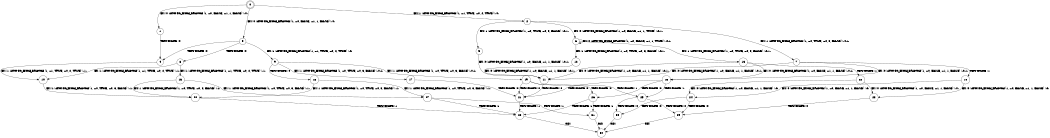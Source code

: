 digraph BCG {
size = "7, 10.5";
center = TRUE;
node [shape = circle];
0 [peripheries = 2];
0 -> 1 [label = "EX !0 !ATOMIC_EXCH_BRANCH (1, +0, FALSE, +1, 1, FALSE) !:0:"];
0 -> 2 [label = "EX !1 !ATOMIC_EXCH_BRANCH (1, +1, TRUE, +0, 2, TRUE) !:0:"];
0 -> 3 [label = "EX !0 !ATOMIC_EXCH_BRANCH (1, +0, FALSE, +1, 1, FALSE) !:0:"];
1 -> 4 [label = "TERMINATE !0"];
2 -> 5 [label = "EX !1 !ATOMIC_EXCH_BRANCH (1, +0, TRUE, +0, 3, FALSE) !:0:1:"];
2 -> 6 [label = "EX !0 !ATOMIC_EXCH_BRANCH (1, +0, FALSE, +1, 1, TRUE) !:0:1:"];
2 -> 7 [label = "EX !1 !ATOMIC_EXCH_BRANCH (1, +0, TRUE, +0, 3, FALSE) !:0:1:"];
3 -> 4 [label = "TERMINATE !0"];
3 -> 8 [label = "TERMINATE !0"];
3 -> 9 [label = "EX !1 !ATOMIC_EXCH_BRANCH (1, +1, TRUE, +0, 2, TRUE) !:0:"];
4 -> 10 [label = "EX !1 !ATOMIC_EXCH_BRANCH (1, +1, TRUE, +0, 2, TRUE) !:1:"];
5 -> 11 [label = "EX !0 !ATOMIC_EXCH_BRANCH (1, +0, FALSE, +1, 1, FALSE) !:0:1:"];
6 -> 12 [label = "EX !1 !ATOMIC_EXCH_BRANCH (1, +0, TRUE, +0, 3, FALSE) !:0:1:"];
6 -> 13 [label = "EX !1 !ATOMIC_EXCH_BRANCH (1, +0, TRUE, +0, 3, FALSE) !:0:1:"];
6 -> 6 [label = "EX !0 !ATOMIC_EXCH_BRANCH (1, +0, FALSE, +1, 1, TRUE) !:0:1:"];
7 -> 11 [label = "EX !0 !ATOMIC_EXCH_BRANCH (1, +0, FALSE, +1, 1, FALSE) !:0:1:"];
7 -> 14 [label = "TERMINATE !1"];
7 -> 15 [label = "EX !0 !ATOMIC_EXCH_BRANCH (1, +0, FALSE, +1, 1, FALSE) !:0:1:"];
8 -> 10 [label = "EX !1 !ATOMIC_EXCH_BRANCH (1, +1, TRUE, +0, 2, TRUE) !:1:"];
8 -> 16 [label = "EX !1 !ATOMIC_EXCH_BRANCH (1, +1, TRUE, +0, 2, TRUE) !:1:"];
9 -> 17 [label = "EX !1 !ATOMIC_EXCH_BRANCH (1, +0, TRUE, +0, 3, FALSE) !:0:1:"];
9 -> 18 [label = "TERMINATE !0"];
9 -> 19 [label = "EX !1 !ATOMIC_EXCH_BRANCH (1, +0, TRUE, +0, 3, FALSE) !:0:1:"];
10 -> 20 [label = "EX !1 !ATOMIC_EXCH_BRANCH (1, +0, TRUE, +0, 3, FALSE) !:1:"];
11 -> 21 [label = "TERMINATE !0"];
12 -> 11 [label = "EX !0 !ATOMIC_EXCH_BRANCH (1, +0, FALSE, +1, 1, FALSE) !:0:1:"];
13 -> 11 [label = "EX !0 !ATOMIC_EXCH_BRANCH (1, +0, FALSE, +1, 1, FALSE) !:0:1:"];
13 -> 22 [label = "TERMINATE !1"];
13 -> 15 [label = "EX !0 !ATOMIC_EXCH_BRANCH (1, +0, FALSE, +1, 1, FALSE) !:0:1:"];
14 -> 23 [label = "EX !0 !ATOMIC_EXCH_BRANCH (1, +0, FALSE, +1, 1, FALSE) !:0:"];
14 -> 24 [label = "EX !0 !ATOMIC_EXCH_BRANCH (1, +0, FALSE, +1, 1, FALSE) !:0:"];
15 -> 21 [label = "TERMINATE !0"];
15 -> 25 [label = "TERMINATE !1"];
15 -> 26 [label = "TERMINATE !0"];
16 -> 20 [label = "EX !1 !ATOMIC_EXCH_BRANCH (1, +0, TRUE, +0, 3, FALSE) !:1:"];
16 -> 27 [label = "EX !1 !ATOMIC_EXCH_BRANCH (1, +0, TRUE, +0, 3, FALSE) !:1:"];
17 -> 21 [label = "TERMINATE !0"];
18 -> 20 [label = "EX !1 !ATOMIC_EXCH_BRANCH (1, +0, TRUE, +0, 3, FALSE) !:1:"];
18 -> 27 [label = "EX !1 !ATOMIC_EXCH_BRANCH (1, +0, TRUE, +0, 3, FALSE) !:1:"];
19 -> 21 [label = "TERMINATE !0"];
19 -> 25 [label = "TERMINATE !1"];
19 -> 26 [label = "TERMINATE !0"];
20 -> 28 [label = "TERMINATE !1"];
21 -> 28 [label = "TERMINATE !1"];
22 -> 23 [label = "EX !0 !ATOMIC_EXCH_BRANCH (1, +0, FALSE, +1, 1, FALSE) !:0:"];
22 -> 24 [label = "EX !0 !ATOMIC_EXCH_BRANCH (1, +0, FALSE, +1, 1, FALSE) !:0:"];
23 -> 29 [label = "TERMINATE !0"];
24 -> 29 [label = "TERMINATE !0"];
24 -> 30 [label = "TERMINATE !0"];
25 -> 29 [label = "TERMINATE !0"];
25 -> 30 [label = "TERMINATE !0"];
26 -> 28 [label = "TERMINATE !1"];
26 -> 31 [label = "TERMINATE !1"];
27 -> 28 [label = "TERMINATE !1"];
27 -> 31 [label = "TERMINATE !1"];
28 -> 32 [label = "exit"];
29 -> 32 [label = "exit"];
30 -> 32 [label = "exit"];
31 -> 32 [label = "exit"];
}
